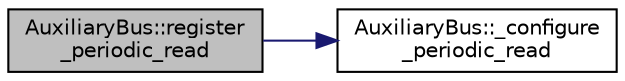 digraph "AuxiliaryBus::register_periodic_read"
{
 // INTERACTIVE_SVG=YES
  edge [fontname="Helvetica",fontsize="10",labelfontname="Helvetica",labelfontsize="10"];
  node [fontname="Helvetica",fontsize="10",shape=record];
  rankdir="LR";
  Node1 [label="AuxiliaryBus::register\l_periodic_read",height=0.2,width=0.4,color="black", fillcolor="grey75", style="filled", fontcolor="black"];
  Node1 -> Node2 [color="midnightblue",fontsize="10",style="solid",fontname="Helvetica"];
  Node2 [label="AuxiliaryBus::_configure\l_periodic_read",height=0.2,width=0.4,color="black", fillcolor="white", style="filled",URL="$classAuxiliaryBus.html#ad529a183175e296f2b6747f466aa7779"];
}
